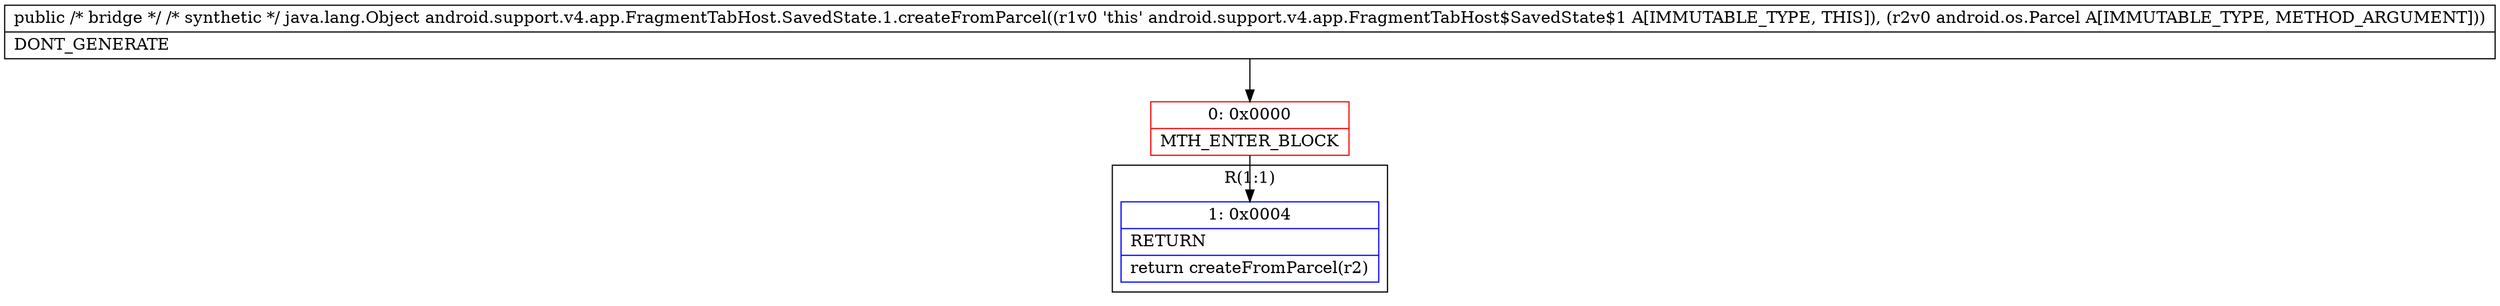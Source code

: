 digraph "CFG forandroid.support.v4.app.FragmentTabHost.SavedState.1.createFromParcel(Landroid\/os\/Parcel;)Ljava\/lang\/Object;" {
subgraph cluster_Region_1092615002 {
label = "R(1:1)";
node [shape=record,color=blue];
Node_1 [shape=record,label="{1\:\ 0x0004|RETURN\l|return createFromParcel(r2)\l}"];
}
Node_0 [shape=record,color=red,label="{0\:\ 0x0000|MTH_ENTER_BLOCK\l}"];
MethodNode[shape=record,label="{public \/* bridge *\/ \/* synthetic *\/ java.lang.Object android.support.v4.app.FragmentTabHost.SavedState.1.createFromParcel((r1v0 'this' android.support.v4.app.FragmentTabHost$SavedState$1 A[IMMUTABLE_TYPE, THIS]), (r2v0 android.os.Parcel A[IMMUTABLE_TYPE, METHOD_ARGUMENT]))  | DONT_GENERATE\l}"];
MethodNode -> Node_0;
Node_0 -> Node_1;
}


